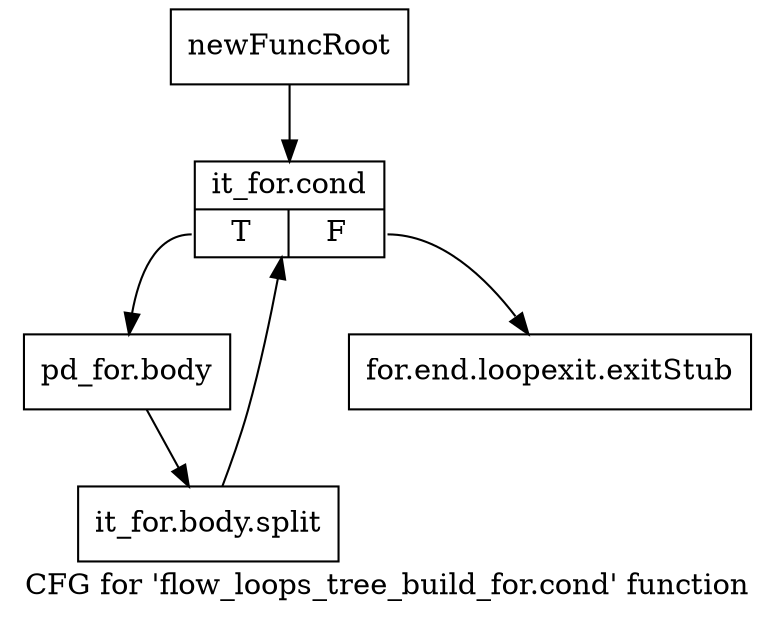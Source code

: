 digraph "CFG for 'flow_loops_tree_build_for.cond' function" {
	label="CFG for 'flow_loops_tree_build_for.cond' function";

	Node0xa575690 [shape=record,label="{newFuncRoot}"];
	Node0xa575690 -> Node0xa575730;
	Node0xa5756e0 [shape=record,label="{for.end.loopexit.exitStub}"];
	Node0xa575730 [shape=record,label="{it_for.cond|{<s0>T|<s1>F}}"];
	Node0xa575730:s0 -> Node0xa575fb0;
	Node0xa575730:s1 -> Node0xa5756e0;
	Node0xa575fb0 [shape=record,label="{pd_for.body}"];
	Node0xa575fb0 -> Node0xf2000f0;
	Node0xf2000f0 [shape=record,label="{it_for.body.split}"];
	Node0xf2000f0 -> Node0xa575730;
}
